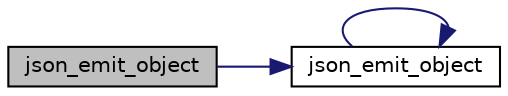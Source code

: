 digraph "json_emit_object"
{
 // INTERACTIVE_SVG=YES
 // LATEX_PDF_SIZE
  edge [fontname="Helvetica",fontsize="10",labelfontname="Helvetica",labelfontsize="10"];
  node [fontname="Helvetica",fontsize="10",shape=record];
  rankdir="LR";
  Node1 [label="json_emit_object",height=0.2,width=0.4,color="black", fillcolor="grey75", style="filled", fontcolor="black",tooltip="emits the supplied object into the supplied file, with an optional variable name."];
  Node1 -> Node2 [color="midnightblue",fontsize="10",style="solid",fontname="Helvetica"];
  Node2 [label="json_emit_object",height=0.2,width=0.4,color="black", fillcolor="white", style="filled",URL="$veridoc-json_8c.html#a3391f98f67a214a642a896dbd820e54c",tooltip="emits the supplied object into the supplied file, with an optional variable name."];
  Node2 -> Node2 [color="midnightblue",fontsize="10",style="solid",fontname="Helvetica"];
}
